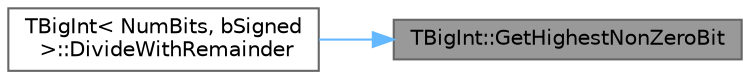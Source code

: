 digraph "TBigInt::GetHighestNonZeroBit"
{
 // INTERACTIVE_SVG=YES
 // LATEX_PDF_SIZE
  bgcolor="transparent";
  edge [fontname=Helvetica,fontsize=10,labelfontname=Helvetica,labelfontsize=10];
  node [fontname=Helvetica,fontsize=10,shape=box,height=0.2,width=0.4];
  rankdir="RL";
  Node1 [id="Node000001",label="TBigInt::GetHighestNonZeroBit",height=0.2,width=0.4,color="gray40", fillcolor="grey60", style="filled", fontcolor="black",tooltip="Returns the index of the highest non-zero bit."];
  Node1 -> Node2 [id="edge1_Node000001_Node000002",dir="back",color="steelblue1",style="solid",tooltip=" "];
  Node2 [id="Node000002",label="TBigInt\< NumBits, bSigned\l \>::DivideWithRemainder",height=0.2,width=0.4,color="grey40", fillcolor="white", style="filled",URL="$d1/db0/classTBigInt.html#ad861f249f3a8f3853d0a6b80f374ec77",tooltip=" "];
}
